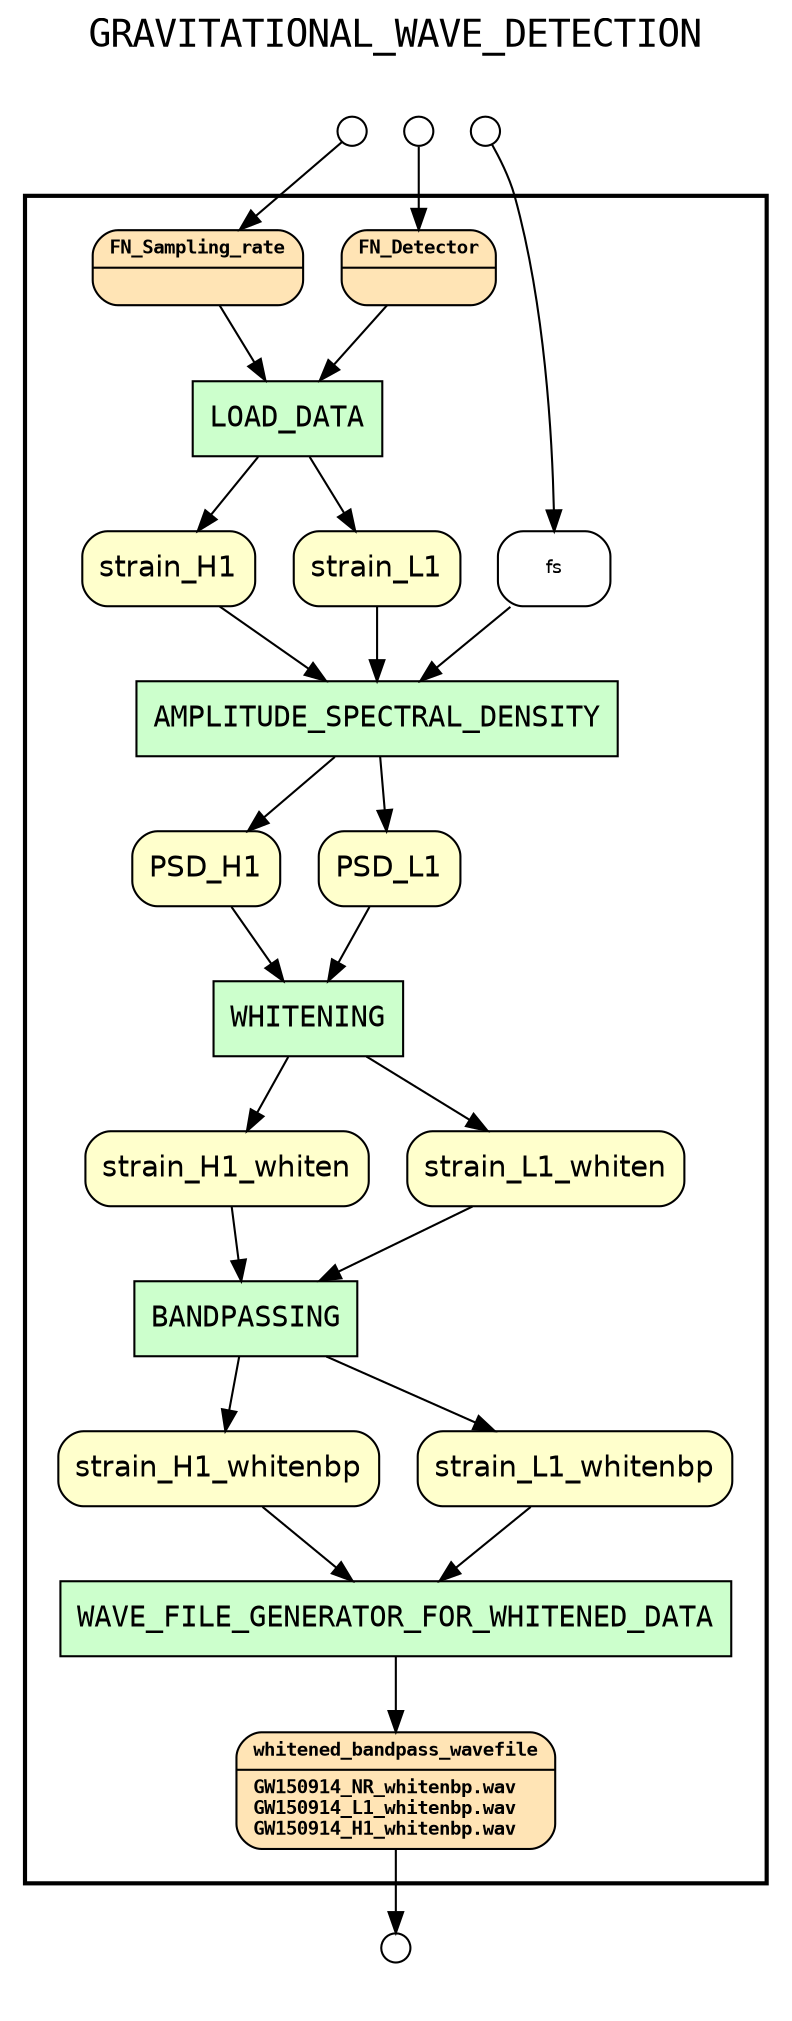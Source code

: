 
digraph yw_data_view {
rankdir=TB
fontname=Courier; fontsize=18; labelloc=t
label="GRAVITATIONAL_WAVE_DETECTION"
subgraph cluster_workflow { label=""; color=black; penwidth=2
subgraph cluster_workflow_inner { label=""; color=white
node[shape=box style="filled" fillcolor="#CCFFCC" peripheries=1 fontname=Courier]
BANDPASSING
WHITENING
AMPLITUDE_SPECTRAL_DENSITY
LOAD_DATA
WAVE_FILE_GENERATOR_FOR_WHITENED_DATA
node[shape=box style="filled" fillcolor="#CCFFCC" peripheries=1 fontname=Courier]
node[shape=box style="rounded,filled" fillcolor="#FFFFCC" peripheries=1 fontname=Helvetica]
strain_H1
strain_L1
PSD_H1
PSD_L1
strain_H1_whiten
strain_L1_whiten
strain_H1_whitenbp
strain_L1_whitenbp
node[shape=box style="rounded,filled" fillcolor="#FFE4B5" peripheries=1 fontname="Courier-Bold" fontsize=9]
FN_Detector[shape=record rankdir=LR label="{<f0> FN_Detector |<f1>}"]
FN_Sampling_rate[shape=record rankdir=LR label="{<f0> FN_Sampling_rate |<f1>}"]
node[shape=box style="rounded,filled" fillcolor="#FFE4B5" peripheries=1 fontname="Courier-Bold" fontsize=9]
whitened_bandpass_wavefile[shape=record rankdir=LR label="{<f0> whitened_bandpass_wavefile |<f1>GW150914_NR_whitenbp.wav\lGW150914_L1_whitenbp.wav\lGW150914_H1_whitenbp.wav\l}"]
node[shape=box style="rounded,filled" fillcolor="#FFFFFF" peripheries=1 fontname=Helvetica]
fs
}}
subgraph cluster_inflows { label=""; color=white; penwidth=2
subgraph cluster_inflows_inner { label=""; color=white
node[shape=circle fillcolor="#FFFFFF" peripheries=1 width=0.2]
fs_inflow [label=""]
FN_Detector_inflow [label=""]
FN_Sampling_rate_inflow [label=""]
}}
subgraph cluster_outflows { label=""; color=white; penwidth=2
subgraph cluster_outflows_inner { label=""; color=white
node[shape=circle fillcolor="#FFFFFF" peripheries=1 width=0.2]
whitened_bandpass_wavefile_outflow [label=""]
}}
strain_H1_whitenbp -> WAVE_FILE_GENERATOR_FOR_WHITENED_DATA
FN_Detector -> LOAD_DATA
strain_L1_whitenbp -> WAVE_FILE_GENERATOR_FOR_WHITENED_DATA
FN_Sampling_rate -> LOAD_DATA
PSD_H1 -> WHITENING
PSD_L1 -> WHITENING
fs -> AMPLITUDE_SPECTRAL_DENSITY
strain_H1 -> AMPLITUDE_SPECTRAL_DENSITY
strain_H1_whiten -> BANDPASSING
strain_L1 -> AMPLITUDE_SPECTRAL_DENSITY
strain_L1_whiten -> BANDPASSING
LOAD_DATA -> strain_H1
LOAD_DATA -> strain_L1
AMPLITUDE_SPECTRAL_DENSITY -> PSD_H1
AMPLITUDE_SPECTRAL_DENSITY -> PSD_L1
WHITENING -> strain_H1_whiten
WHITENING -> strain_L1_whiten
BANDPASSING -> strain_H1_whitenbp
BANDPASSING -> strain_L1_whitenbp
WAVE_FILE_GENERATOR_FOR_WHITENED_DATA -> whitened_bandpass_wavefile
fs_inflow -> fs
FN_Detector_inflow -> FN_Detector
FN_Sampling_rate_inflow -> FN_Sampling_rate
whitened_bandpass_wavefile -> whitened_bandpass_wavefile_outflow
}

